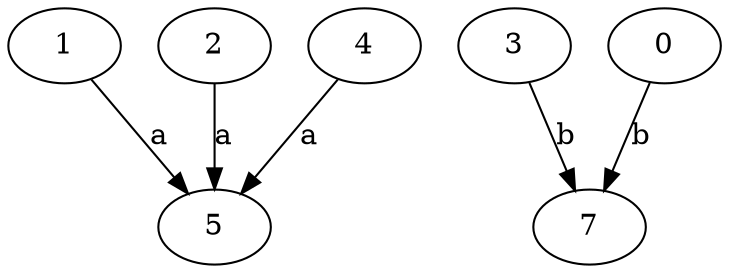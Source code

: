 strict digraph  {
1;
2;
3;
0;
4;
5;
7;
1 -> 5  [label=a];
2 -> 5  [label=a];
3 -> 7  [label=b];
0 -> 7  [label=b];
4 -> 5  [label=a];
}
